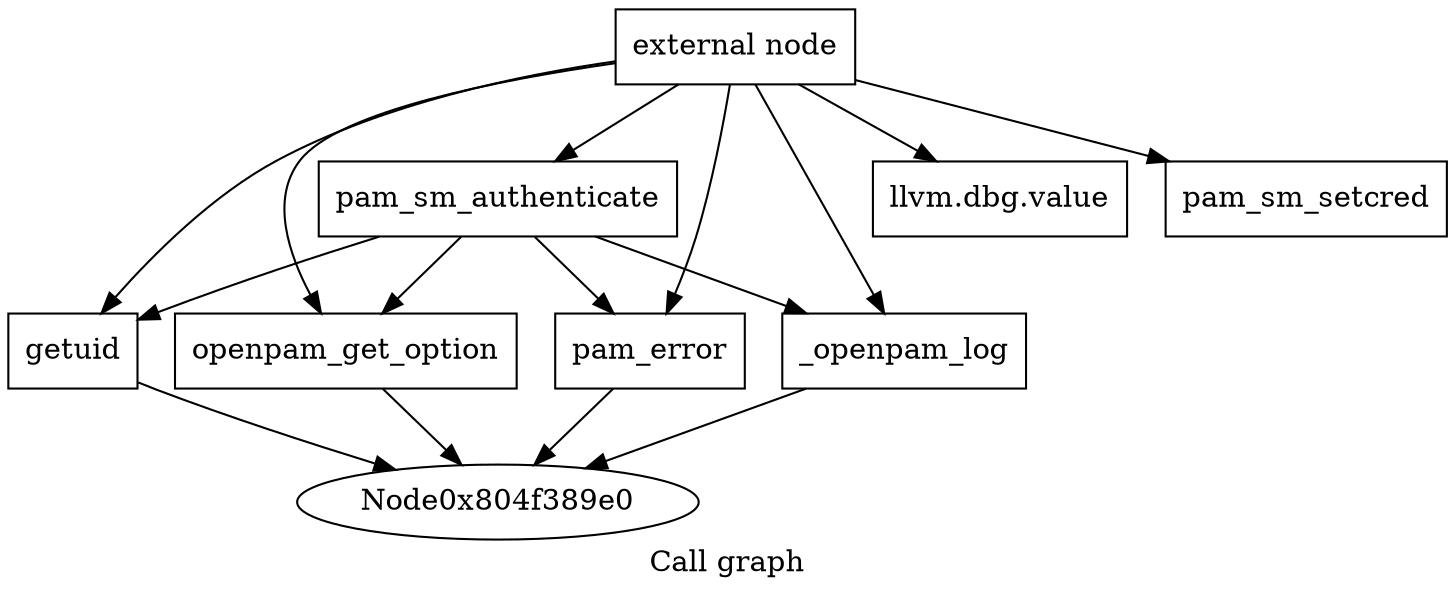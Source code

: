 digraph "Call graph" {
	label="Call graph";

	Node0x804f389b0 [shape=record,label="{external node}"];
	Node0x804f389b0 -> Node0x804f38a40;
	Node0x804f389b0 -> Node0x804f38c20;
	Node0x804f389b0 -> Node0x804f38aa0;
	Node0x804f389b0 -> Node0x804f38b00;
	Node0x804f389b0 -> Node0x804f38b60;
	Node0x804f389b0 -> Node0x804f38bc0;
	Node0x804f389b0 -> Node0x804f38c80;
	Node0x804f38a40 [shape=record,label="{pam_sm_authenticate}"];
	Node0x804f38a40 -> Node0x804f38aa0;
	Node0x804f38a40 -> Node0x804f38b00;
	Node0x804f38a40 -> Node0x804f38b60;
	Node0x804f38a40 -> Node0x804f38bc0;
	Node0x804f38c20 [shape=record,label="{llvm.dbg.value}"];
	Node0x804f38aa0 [shape=record,label="{getuid}"];
	Node0x804f38aa0 -> Node0x804f389e0;
	Node0x804f38b00 [shape=record,label="{openpam_get_option}"];
	Node0x804f38b00 -> Node0x804f389e0;
	Node0x804f38b60 [shape=record,label="{pam_error}"];
	Node0x804f38b60 -> Node0x804f389e0;
	Node0x804f38bc0 [shape=record,label="{_openpam_log}"];
	Node0x804f38bc0 -> Node0x804f389e0;
	Node0x804f38c80 [shape=record,label="{pam_sm_setcred}"];
}
